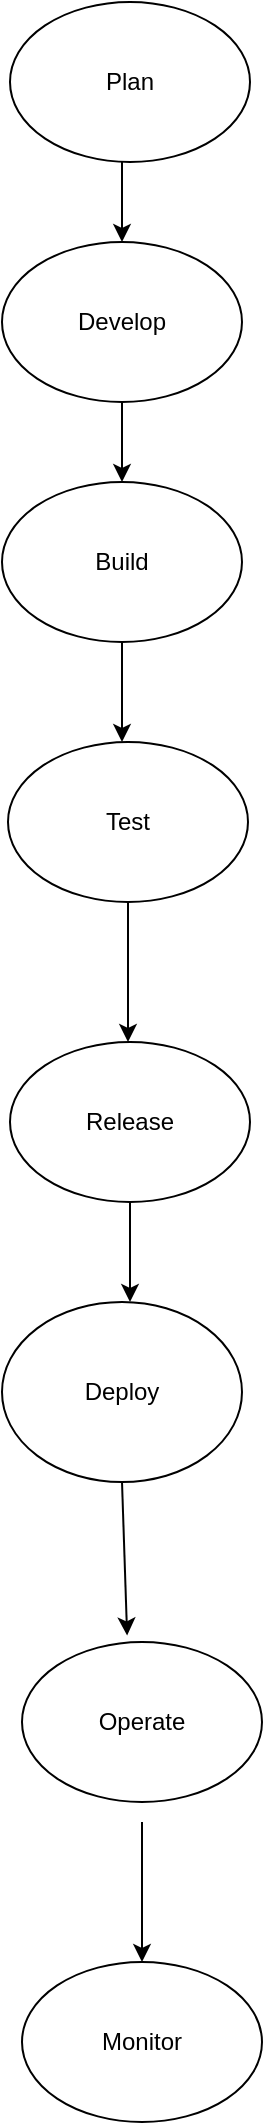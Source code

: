 <mxfile version="28.1.1">
  <diagram name="Page-1" id="XWXqu94pv4CMq_CC9c-E">
    <mxGraphModel dx="1747" dy="1029" grid="1" gridSize="10" guides="1" tooltips="1" connect="1" arrows="1" fold="1" page="1" pageScale="1" pageWidth="827" pageHeight="1169" math="0" shadow="0">
      <root>
        <mxCell id="0" />
        <mxCell id="1" parent="0" />
        <mxCell id="-wjb3ofCleMJy9a5LZn--1" value="Plan" style="ellipse;whiteSpace=wrap;html=1;" vertex="1" parent="1">
          <mxGeometry x="354" y="40" width="120" height="80" as="geometry" />
        </mxCell>
        <mxCell id="-wjb3ofCleMJy9a5LZn--2" value="Develop" style="ellipse;whiteSpace=wrap;html=1;" vertex="1" parent="1">
          <mxGeometry x="350" y="160" width="120" height="80" as="geometry" />
        </mxCell>
        <mxCell id="-wjb3ofCleMJy9a5LZn--3" value="Build" style="ellipse;whiteSpace=wrap;html=1;" vertex="1" parent="1">
          <mxGeometry x="350" y="280" width="120" height="80" as="geometry" />
        </mxCell>
        <mxCell id="-wjb3ofCleMJy9a5LZn--5" value="Test" style="ellipse;whiteSpace=wrap;html=1;" vertex="1" parent="1">
          <mxGeometry x="353" y="410" width="120" height="80" as="geometry" />
        </mxCell>
        <mxCell id="-wjb3ofCleMJy9a5LZn--12" value="Release" style="ellipse;whiteSpace=wrap;html=1;" vertex="1" parent="1">
          <mxGeometry x="354" y="560" width="120" height="80" as="geometry" />
        </mxCell>
        <mxCell id="-wjb3ofCleMJy9a5LZn--13" value="Deploy" style="ellipse;whiteSpace=wrap;html=1;" vertex="1" parent="1">
          <mxGeometry x="350" y="690" width="120" height="90" as="geometry" />
        </mxCell>
        <mxCell id="-wjb3ofCleMJy9a5LZn--14" value="Operate" style="ellipse;whiteSpace=wrap;html=1;" vertex="1" parent="1">
          <mxGeometry x="360" y="860" width="120" height="80" as="geometry" />
        </mxCell>
        <mxCell id="-wjb3ofCleMJy9a5LZn--15" value="Monitor" style="ellipse;whiteSpace=wrap;html=1;" vertex="1" parent="1">
          <mxGeometry x="360" y="1020" width="120" height="80" as="geometry" />
        </mxCell>
        <mxCell id="-wjb3ofCleMJy9a5LZn--16" value="" style="endArrow=classic;html=1;rounded=0;exitX=0.5;exitY=1;exitDx=0;exitDy=0;" edge="1" parent="1" source="-wjb3ofCleMJy9a5LZn--5">
          <mxGeometry width="50" height="50" relative="1" as="geometry">
            <mxPoint x="340" y="480" as="sourcePoint" />
            <mxPoint x="413" y="560" as="targetPoint" />
          </mxGeometry>
        </mxCell>
        <mxCell id="-wjb3ofCleMJy9a5LZn--17" value="" style="endArrow=classic;html=1;rounded=0;entryX=0.5;entryY=0;entryDx=0;entryDy=0;" edge="1" parent="1" target="-wjb3ofCleMJy9a5LZn--2">
          <mxGeometry width="50" height="50" relative="1" as="geometry">
            <mxPoint x="410" y="130" as="sourcePoint" />
            <mxPoint x="400" y="150" as="targetPoint" />
            <Array as="points">
              <mxPoint x="410" y="120" />
            </Array>
          </mxGeometry>
        </mxCell>
        <mxCell id="-wjb3ofCleMJy9a5LZn--18" value="" style="endArrow=classic;html=1;rounded=0;entryX=0.5;entryY=0;entryDx=0;entryDy=0;" edge="1" parent="1" target="-wjb3ofCleMJy9a5LZn--3">
          <mxGeometry width="50" height="50" relative="1" as="geometry">
            <mxPoint x="410" y="250" as="sourcePoint" />
            <mxPoint x="280" y="270" as="targetPoint" />
            <Array as="points">
              <mxPoint x="410" y="240" />
            </Array>
          </mxGeometry>
        </mxCell>
        <mxCell id="-wjb3ofCleMJy9a5LZn--19" value="" style="endArrow=classic;html=1;rounded=0;exitX=0.5;exitY=1;exitDx=0;exitDy=0;" edge="1" parent="1" source="-wjb3ofCleMJy9a5LZn--3">
          <mxGeometry width="50" height="50" relative="1" as="geometry">
            <mxPoint x="340" y="370" as="sourcePoint" />
            <mxPoint x="410" y="410" as="targetPoint" />
          </mxGeometry>
        </mxCell>
        <mxCell id="-wjb3ofCleMJy9a5LZn--20" value="" style="endArrow=classic;html=1;rounded=0;exitX=0.5;exitY=1;exitDx=0;exitDy=0;entryX=0.438;entryY=-0.041;entryDx=0;entryDy=0;entryPerimeter=0;" edge="1" parent="1" source="-wjb3ofCleMJy9a5LZn--13" target="-wjb3ofCleMJy9a5LZn--14">
          <mxGeometry width="50" height="50" relative="1" as="geometry">
            <mxPoint x="410" y="790" as="sourcePoint" />
            <mxPoint x="410" y="850" as="targetPoint" />
          </mxGeometry>
        </mxCell>
        <mxCell id="-wjb3ofCleMJy9a5LZn--24" value="" style="endArrow=classic;html=1;rounded=0;exitX=0.5;exitY=1;exitDx=0;exitDy=0;" edge="1" parent="1" source="-wjb3ofCleMJy9a5LZn--12">
          <mxGeometry width="50" height="50" relative="1" as="geometry">
            <mxPoint x="414" y="650" as="sourcePoint" />
            <mxPoint x="414" y="690" as="targetPoint" />
          </mxGeometry>
        </mxCell>
        <mxCell id="-wjb3ofCleMJy9a5LZn--25" value="" style="endArrow=classic;html=1;rounded=0;" edge="1" parent="1" target="-wjb3ofCleMJy9a5LZn--15">
          <mxGeometry width="50" height="50" relative="1" as="geometry">
            <mxPoint x="420" y="950" as="sourcePoint" />
            <mxPoint x="310" y="1100" as="targetPoint" />
          </mxGeometry>
        </mxCell>
      </root>
    </mxGraphModel>
  </diagram>
</mxfile>
